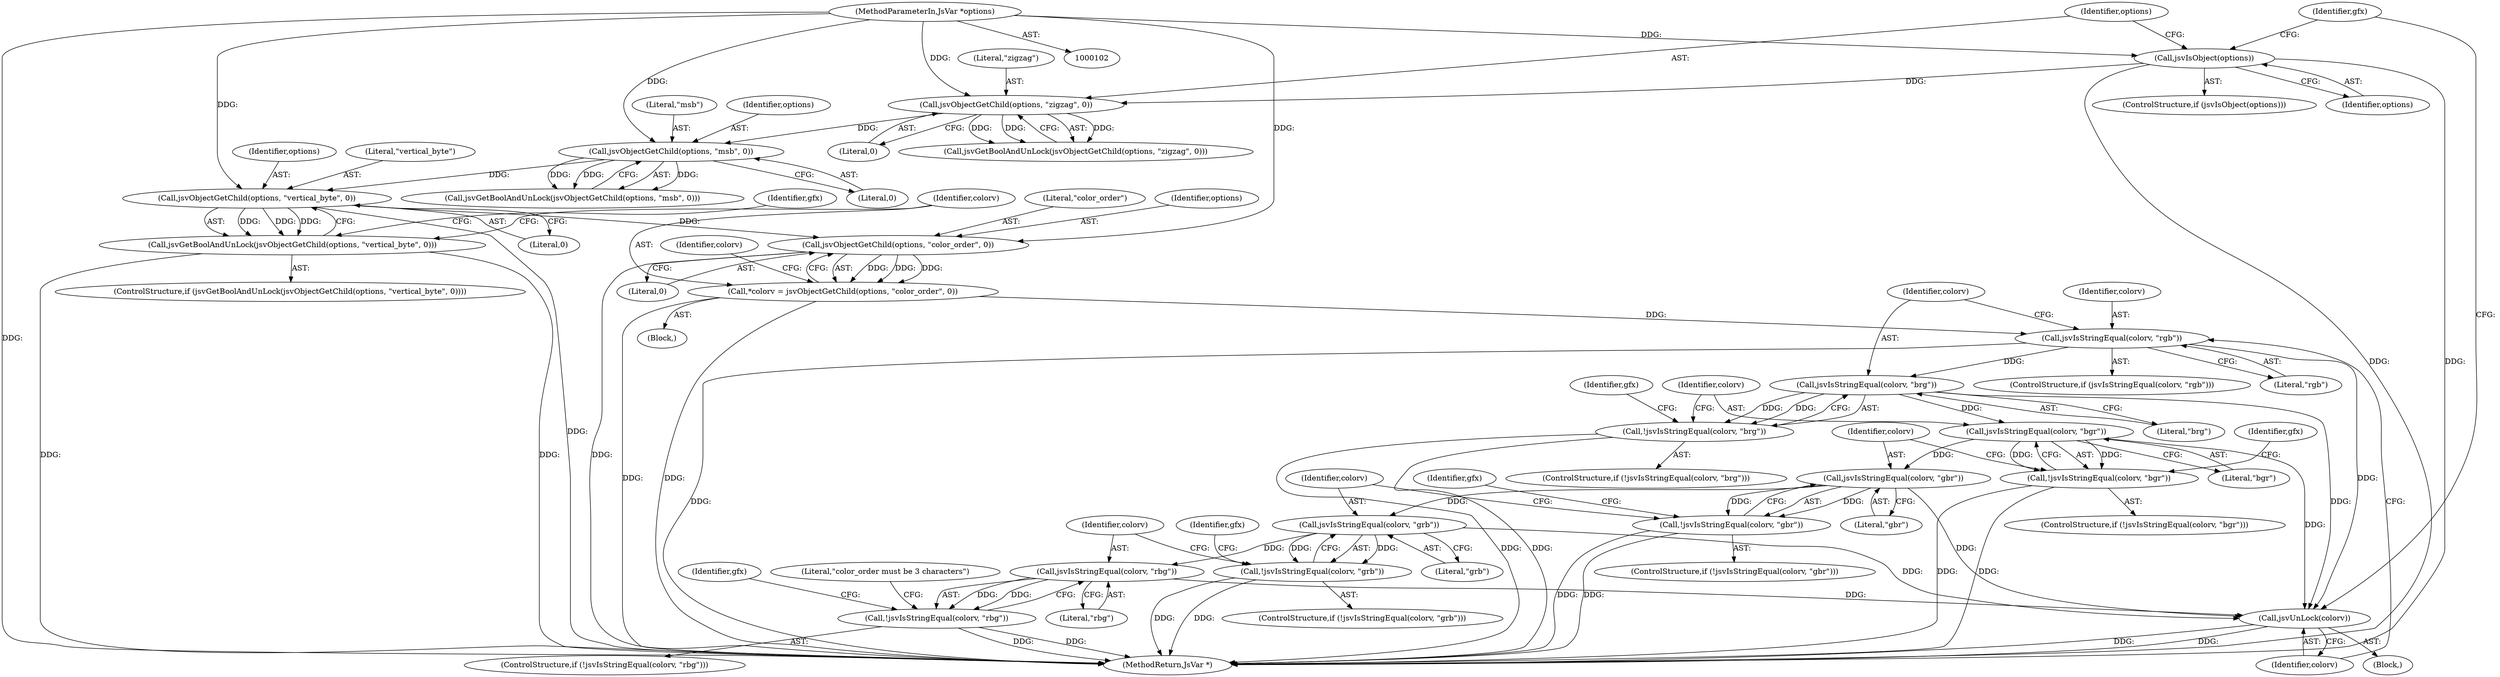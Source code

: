 digraph "0_Espruino_8a44b04b584b3d3ab1cb68fed410f7ecb165e50e@pointer" {
"1000249" [label="(Call,jsvObjectGetChild(options, \"vertical_byte\", 0))"];
"1000228" [label="(Call,jsvObjectGetChild(options, \"msb\", 0))"];
"1000207" [label="(Call,jsvObjectGetChild(options, \"zigzag\", 0))"];
"1000202" [label="(Call,jsvIsObject(options))"];
"1000106" [label="(MethodParameterIn,JsVar *options)"];
"1000248" [label="(Call,jsvGetBoolAndUnLock(jsvObjectGetChild(options, \"vertical_byte\", 0)))"];
"1000301" [label="(Call,jsvObjectGetChild(options, \"color_order\", 0))"];
"1000299" [label="(Call,*colorv = jsvObjectGetChild(options, \"color_order\", 0))"];
"1000309" [label="(Call,jsvIsStringEqual(colorv, \"rgb\"))"];
"1000315" [label="(Call,jsvIsStringEqual(colorv, \"brg\"))"];
"1000314" [label="(Call,!jsvIsStringEqual(colorv, \"brg\"))"];
"1000336" [label="(Call,jsvIsStringEqual(colorv, \"bgr\"))"];
"1000335" [label="(Call,!jsvIsStringEqual(colorv, \"bgr\"))"];
"1000357" [label="(Call,jsvIsStringEqual(colorv, \"gbr\"))"];
"1000356" [label="(Call,!jsvIsStringEqual(colorv, \"gbr\"))"];
"1000378" [label="(Call,jsvIsStringEqual(colorv, \"grb\"))"];
"1000377" [label="(Call,!jsvIsStringEqual(colorv, \"grb\"))"];
"1000399" [label="(Call,jsvIsStringEqual(colorv, \"rbg\"))"];
"1000398" [label="(Call,!jsvIsStringEqual(colorv, \"rbg\"))"];
"1000420" [label="(Call,jsvUnLock(colorv))"];
"1000204" [label="(Block,)"];
"1000227" [label="(Call,jsvGetBoolAndUnLock(jsvObjectGetChild(options, \"msb\", 0)))"];
"1000316" [label="(Identifier,colorv)"];
"1000252" [label="(Literal,0)"];
"1000250" [label="(Identifier,options)"];
"1000308" [label="(ControlStructure,if (jsvIsStringEqual(colorv, \"rgb\")))"];
"1000421" [label="(Identifier,colorv)"];
"1000258" [label="(Identifier,gfx)"];
"1000419" [label="(Literal,\"color_order must be 3 characters\")"];
"1000201" [label="(ControlStructure,if (jsvIsObject(options)))"];
"1000307" [label="(Block,)"];
"1000430" [label="(MethodReturn,JsVar *)"];
"1000202" [label="(Call,jsvIsObject(options))"];
"1000303" [label="(Literal,\"color_order\")"];
"1000401" [label="(Literal,\"rbg\")"];
"1000208" [label="(Identifier,options)"];
"1000306" [label="(Identifier,colorv)"];
"1000317" [label="(Literal,\"brg\")"];
"1000400" [label="(Identifier,colorv)"];
"1000229" [label="(Identifier,options)"];
"1000302" [label="(Identifier,options)"];
"1000380" [label="(Literal,\"grb\")"];
"1000355" [label="(ControlStructure,if (!jsvIsStringEqual(colorv, \"gbr\")))"];
"1000231" [label="(Literal,0)"];
"1000300" [label="(Identifier,colorv)"];
"1000210" [label="(Literal,0)"];
"1000304" [label="(Literal,0)"];
"1000311" [label="(Literal,\"rgb\")"];
"1000342" [label="(Identifier,gfx)"];
"1000356" [label="(Call,!jsvIsStringEqual(colorv, \"gbr\"))"];
"1000228" [label="(Call,jsvObjectGetChild(options, \"msb\", 0))"];
"1000358" [label="(Identifier,colorv)"];
"1000424" [label="(Identifier,gfx)"];
"1000313" [label="(ControlStructure,if (!jsvIsStringEqual(colorv, \"brg\")))"];
"1000336" [label="(Call,jsvIsStringEqual(colorv, \"bgr\"))"];
"1000335" [label="(Call,!jsvIsStringEqual(colorv, \"bgr\"))"];
"1000310" [label="(Identifier,colorv)"];
"1000377" [label="(Call,!jsvIsStringEqual(colorv, \"grb\"))"];
"1000249" [label="(Call,jsvObjectGetChild(options, \"vertical_byte\", 0))"];
"1000337" [label="(Identifier,colorv)"];
"1000363" [label="(Identifier,gfx)"];
"1000359" [label="(Literal,\"gbr\")"];
"1000378" [label="(Call,jsvIsStringEqual(colorv, \"grb\"))"];
"1000379" [label="(Identifier,colorv)"];
"1000397" [label="(ControlStructure,if (!jsvIsStringEqual(colorv, \"rbg\")))"];
"1000247" [label="(ControlStructure,if (jsvGetBoolAndUnLock(jsvObjectGetChild(options, \"vertical_byte\", 0))))"];
"1000384" [label="(Identifier,gfx)"];
"1000106" [label="(MethodParameterIn,JsVar *options)"];
"1000338" [label="(Literal,\"bgr\")"];
"1000301" [label="(Call,jsvObjectGetChild(options, \"color_order\", 0))"];
"1000398" [label="(Call,!jsvIsStringEqual(colorv, \"rbg\"))"];
"1000299" [label="(Call,*colorv = jsvObjectGetChild(options, \"color_order\", 0))"];
"1000376" [label="(ControlStructure,if (!jsvIsStringEqual(colorv, \"grb\")))"];
"1000357" [label="(Call,jsvIsStringEqual(colorv, \"gbr\"))"];
"1000209" [label="(Literal,\"zigzag\")"];
"1000405" [label="(Identifier,gfx)"];
"1000315" [label="(Call,jsvIsStringEqual(colorv, \"brg\"))"];
"1000314" [label="(Call,!jsvIsStringEqual(colorv, \"brg\"))"];
"1000230" [label="(Literal,\"msb\")"];
"1000206" [label="(Call,jsvGetBoolAndUnLock(jsvObjectGetChild(options, \"zigzag\", 0)))"];
"1000321" [label="(Identifier,gfx)"];
"1000420" [label="(Call,jsvUnLock(colorv))"];
"1000203" [label="(Identifier,options)"];
"1000251" [label="(Literal,\"vertical_byte\")"];
"1000207" [label="(Call,jsvObjectGetChild(options, \"zigzag\", 0))"];
"1000334" [label="(ControlStructure,if (!jsvIsStringEqual(colorv, \"bgr\")))"];
"1000309" [label="(Call,jsvIsStringEqual(colorv, \"rgb\"))"];
"1000248" [label="(Call,jsvGetBoolAndUnLock(jsvObjectGetChild(options, \"vertical_byte\", 0)))"];
"1000399" [label="(Call,jsvIsStringEqual(colorv, \"rbg\"))"];
"1000249" -> "1000248"  [label="AST: "];
"1000249" -> "1000252"  [label="CFG: "];
"1000250" -> "1000249"  [label="AST: "];
"1000251" -> "1000249"  [label="AST: "];
"1000252" -> "1000249"  [label="AST: "];
"1000248" -> "1000249"  [label="CFG: "];
"1000249" -> "1000430"  [label="DDG: "];
"1000249" -> "1000248"  [label="DDG: "];
"1000249" -> "1000248"  [label="DDG: "];
"1000249" -> "1000248"  [label="DDG: "];
"1000228" -> "1000249"  [label="DDG: "];
"1000106" -> "1000249"  [label="DDG: "];
"1000249" -> "1000301"  [label="DDG: "];
"1000228" -> "1000227"  [label="AST: "];
"1000228" -> "1000231"  [label="CFG: "];
"1000229" -> "1000228"  [label="AST: "];
"1000230" -> "1000228"  [label="AST: "];
"1000231" -> "1000228"  [label="AST: "];
"1000227" -> "1000228"  [label="CFG: "];
"1000228" -> "1000227"  [label="DDG: "];
"1000228" -> "1000227"  [label="DDG: "];
"1000228" -> "1000227"  [label="DDG: "];
"1000207" -> "1000228"  [label="DDG: "];
"1000106" -> "1000228"  [label="DDG: "];
"1000207" -> "1000206"  [label="AST: "];
"1000207" -> "1000210"  [label="CFG: "];
"1000208" -> "1000207"  [label="AST: "];
"1000209" -> "1000207"  [label="AST: "];
"1000210" -> "1000207"  [label="AST: "];
"1000206" -> "1000207"  [label="CFG: "];
"1000207" -> "1000206"  [label="DDG: "];
"1000207" -> "1000206"  [label="DDG: "];
"1000207" -> "1000206"  [label="DDG: "];
"1000202" -> "1000207"  [label="DDG: "];
"1000106" -> "1000207"  [label="DDG: "];
"1000202" -> "1000201"  [label="AST: "];
"1000202" -> "1000203"  [label="CFG: "];
"1000203" -> "1000202"  [label="AST: "];
"1000208" -> "1000202"  [label="CFG: "];
"1000424" -> "1000202"  [label="CFG: "];
"1000202" -> "1000430"  [label="DDG: "];
"1000202" -> "1000430"  [label="DDG: "];
"1000106" -> "1000202"  [label="DDG: "];
"1000106" -> "1000102"  [label="AST: "];
"1000106" -> "1000430"  [label="DDG: "];
"1000106" -> "1000301"  [label="DDG: "];
"1000248" -> "1000247"  [label="AST: "];
"1000258" -> "1000248"  [label="CFG: "];
"1000300" -> "1000248"  [label="CFG: "];
"1000248" -> "1000430"  [label="DDG: "];
"1000248" -> "1000430"  [label="DDG: "];
"1000301" -> "1000299"  [label="AST: "];
"1000301" -> "1000304"  [label="CFG: "];
"1000302" -> "1000301"  [label="AST: "];
"1000303" -> "1000301"  [label="AST: "];
"1000304" -> "1000301"  [label="AST: "];
"1000299" -> "1000301"  [label="CFG: "];
"1000301" -> "1000430"  [label="DDG: "];
"1000301" -> "1000299"  [label="DDG: "];
"1000301" -> "1000299"  [label="DDG: "];
"1000301" -> "1000299"  [label="DDG: "];
"1000299" -> "1000204"  [label="AST: "];
"1000300" -> "1000299"  [label="AST: "];
"1000306" -> "1000299"  [label="CFG: "];
"1000299" -> "1000430"  [label="DDG: "];
"1000299" -> "1000430"  [label="DDG: "];
"1000299" -> "1000309"  [label="DDG: "];
"1000309" -> "1000308"  [label="AST: "];
"1000309" -> "1000311"  [label="CFG: "];
"1000310" -> "1000309"  [label="AST: "];
"1000311" -> "1000309"  [label="AST: "];
"1000316" -> "1000309"  [label="CFG: "];
"1000421" -> "1000309"  [label="CFG: "];
"1000309" -> "1000430"  [label="DDG: "];
"1000309" -> "1000315"  [label="DDG: "];
"1000309" -> "1000420"  [label="DDG: "];
"1000315" -> "1000314"  [label="AST: "];
"1000315" -> "1000317"  [label="CFG: "];
"1000316" -> "1000315"  [label="AST: "];
"1000317" -> "1000315"  [label="AST: "];
"1000314" -> "1000315"  [label="CFG: "];
"1000315" -> "1000314"  [label="DDG: "];
"1000315" -> "1000314"  [label="DDG: "];
"1000315" -> "1000336"  [label="DDG: "];
"1000315" -> "1000420"  [label="DDG: "];
"1000314" -> "1000313"  [label="AST: "];
"1000321" -> "1000314"  [label="CFG: "];
"1000337" -> "1000314"  [label="CFG: "];
"1000314" -> "1000430"  [label="DDG: "];
"1000314" -> "1000430"  [label="DDG: "];
"1000336" -> "1000335"  [label="AST: "];
"1000336" -> "1000338"  [label="CFG: "];
"1000337" -> "1000336"  [label="AST: "];
"1000338" -> "1000336"  [label="AST: "];
"1000335" -> "1000336"  [label="CFG: "];
"1000336" -> "1000335"  [label="DDG: "];
"1000336" -> "1000335"  [label="DDG: "];
"1000336" -> "1000357"  [label="DDG: "];
"1000336" -> "1000420"  [label="DDG: "];
"1000335" -> "1000334"  [label="AST: "];
"1000342" -> "1000335"  [label="CFG: "];
"1000358" -> "1000335"  [label="CFG: "];
"1000335" -> "1000430"  [label="DDG: "];
"1000335" -> "1000430"  [label="DDG: "];
"1000357" -> "1000356"  [label="AST: "];
"1000357" -> "1000359"  [label="CFG: "];
"1000358" -> "1000357"  [label="AST: "];
"1000359" -> "1000357"  [label="AST: "];
"1000356" -> "1000357"  [label="CFG: "];
"1000357" -> "1000356"  [label="DDG: "];
"1000357" -> "1000356"  [label="DDG: "];
"1000357" -> "1000378"  [label="DDG: "];
"1000357" -> "1000420"  [label="DDG: "];
"1000356" -> "1000355"  [label="AST: "];
"1000363" -> "1000356"  [label="CFG: "];
"1000379" -> "1000356"  [label="CFG: "];
"1000356" -> "1000430"  [label="DDG: "];
"1000356" -> "1000430"  [label="DDG: "];
"1000378" -> "1000377"  [label="AST: "];
"1000378" -> "1000380"  [label="CFG: "];
"1000379" -> "1000378"  [label="AST: "];
"1000380" -> "1000378"  [label="AST: "];
"1000377" -> "1000378"  [label="CFG: "];
"1000378" -> "1000377"  [label="DDG: "];
"1000378" -> "1000377"  [label="DDG: "];
"1000378" -> "1000399"  [label="DDG: "];
"1000378" -> "1000420"  [label="DDG: "];
"1000377" -> "1000376"  [label="AST: "];
"1000384" -> "1000377"  [label="CFG: "];
"1000400" -> "1000377"  [label="CFG: "];
"1000377" -> "1000430"  [label="DDG: "];
"1000377" -> "1000430"  [label="DDG: "];
"1000399" -> "1000398"  [label="AST: "];
"1000399" -> "1000401"  [label="CFG: "];
"1000400" -> "1000399"  [label="AST: "];
"1000401" -> "1000399"  [label="AST: "];
"1000398" -> "1000399"  [label="CFG: "];
"1000399" -> "1000398"  [label="DDG: "];
"1000399" -> "1000398"  [label="DDG: "];
"1000399" -> "1000420"  [label="DDG: "];
"1000398" -> "1000397"  [label="AST: "];
"1000405" -> "1000398"  [label="CFG: "];
"1000419" -> "1000398"  [label="CFG: "];
"1000398" -> "1000430"  [label="DDG: "];
"1000398" -> "1000430"  [label="DDG: "];
"1000420" -> "1000307"  [label="AST: "];
"1000420" -> "1000421"  [label="CFG: "];
"1000421" -> "1000420"  [label="AST: "];
"1000424" -> "1000420"  [label="CFG: "];
"1000420" -> "1000430"  [label="DDG: "];
"1000420" -> "1000430"  [label="DDG: "];
}
